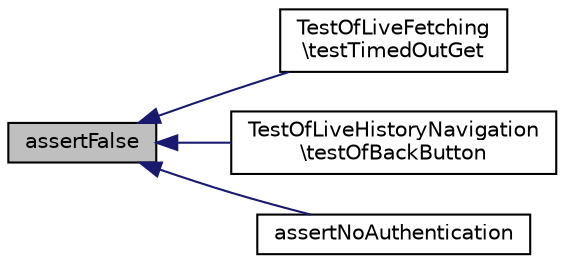 digraph "assertFalse"
{
  edge [fontname="Helvetica",fontsize="10",labelfontname="Helvetica",labelfontsize="10"];
  node [fontname="Helvetica",fontsize="10",shape=record];
  rankdir="LR";
  Node1 [label="assertFalse",height=0.2,width=0.4,color="black", fillcolor="grey75", style="filled" fontcolor="black"];
  Node1 -> Node2 [dir="back",color="midnightblue",fontsize="10",style="solid",fontname="Helvetica"];
  Node2 [label="TestOfLiveFetching\l\\testTimedOutGet",height=0.2,width=0.4,color="black", fillcolor="white", style="filled",URL="$class_test_of_live_fetching.html#a0e5db96984e858bc9fb9b3a257203762"];
  Node1 -> Node3 [dir="back",color="midnightblue",fontsize="10",style="solid",fontname="Helvetica"];
  Node3 [label="TestOfLiveHistoryNavigation\l\\testOfBackButton",height=0.2,width=0.4,color="black", fillcolor="white", style="filled",URL="$class_test_of_live_history_navigation.html#a304fa1e520a83b8250406d1fd7b14160"];
  Node1 -> Node4 [dir="back",color="midnightblue",fontsize="10",style="solid",fontname="Helvetica"];
  Node4 [label="assertNoAuthentication",height=0.2,width=0.4,color="black", fillcolor="white", style="filled",URL="$class_web_test_case.html#a8a670b335451b8c7e2e0e6a260887015"];
}
